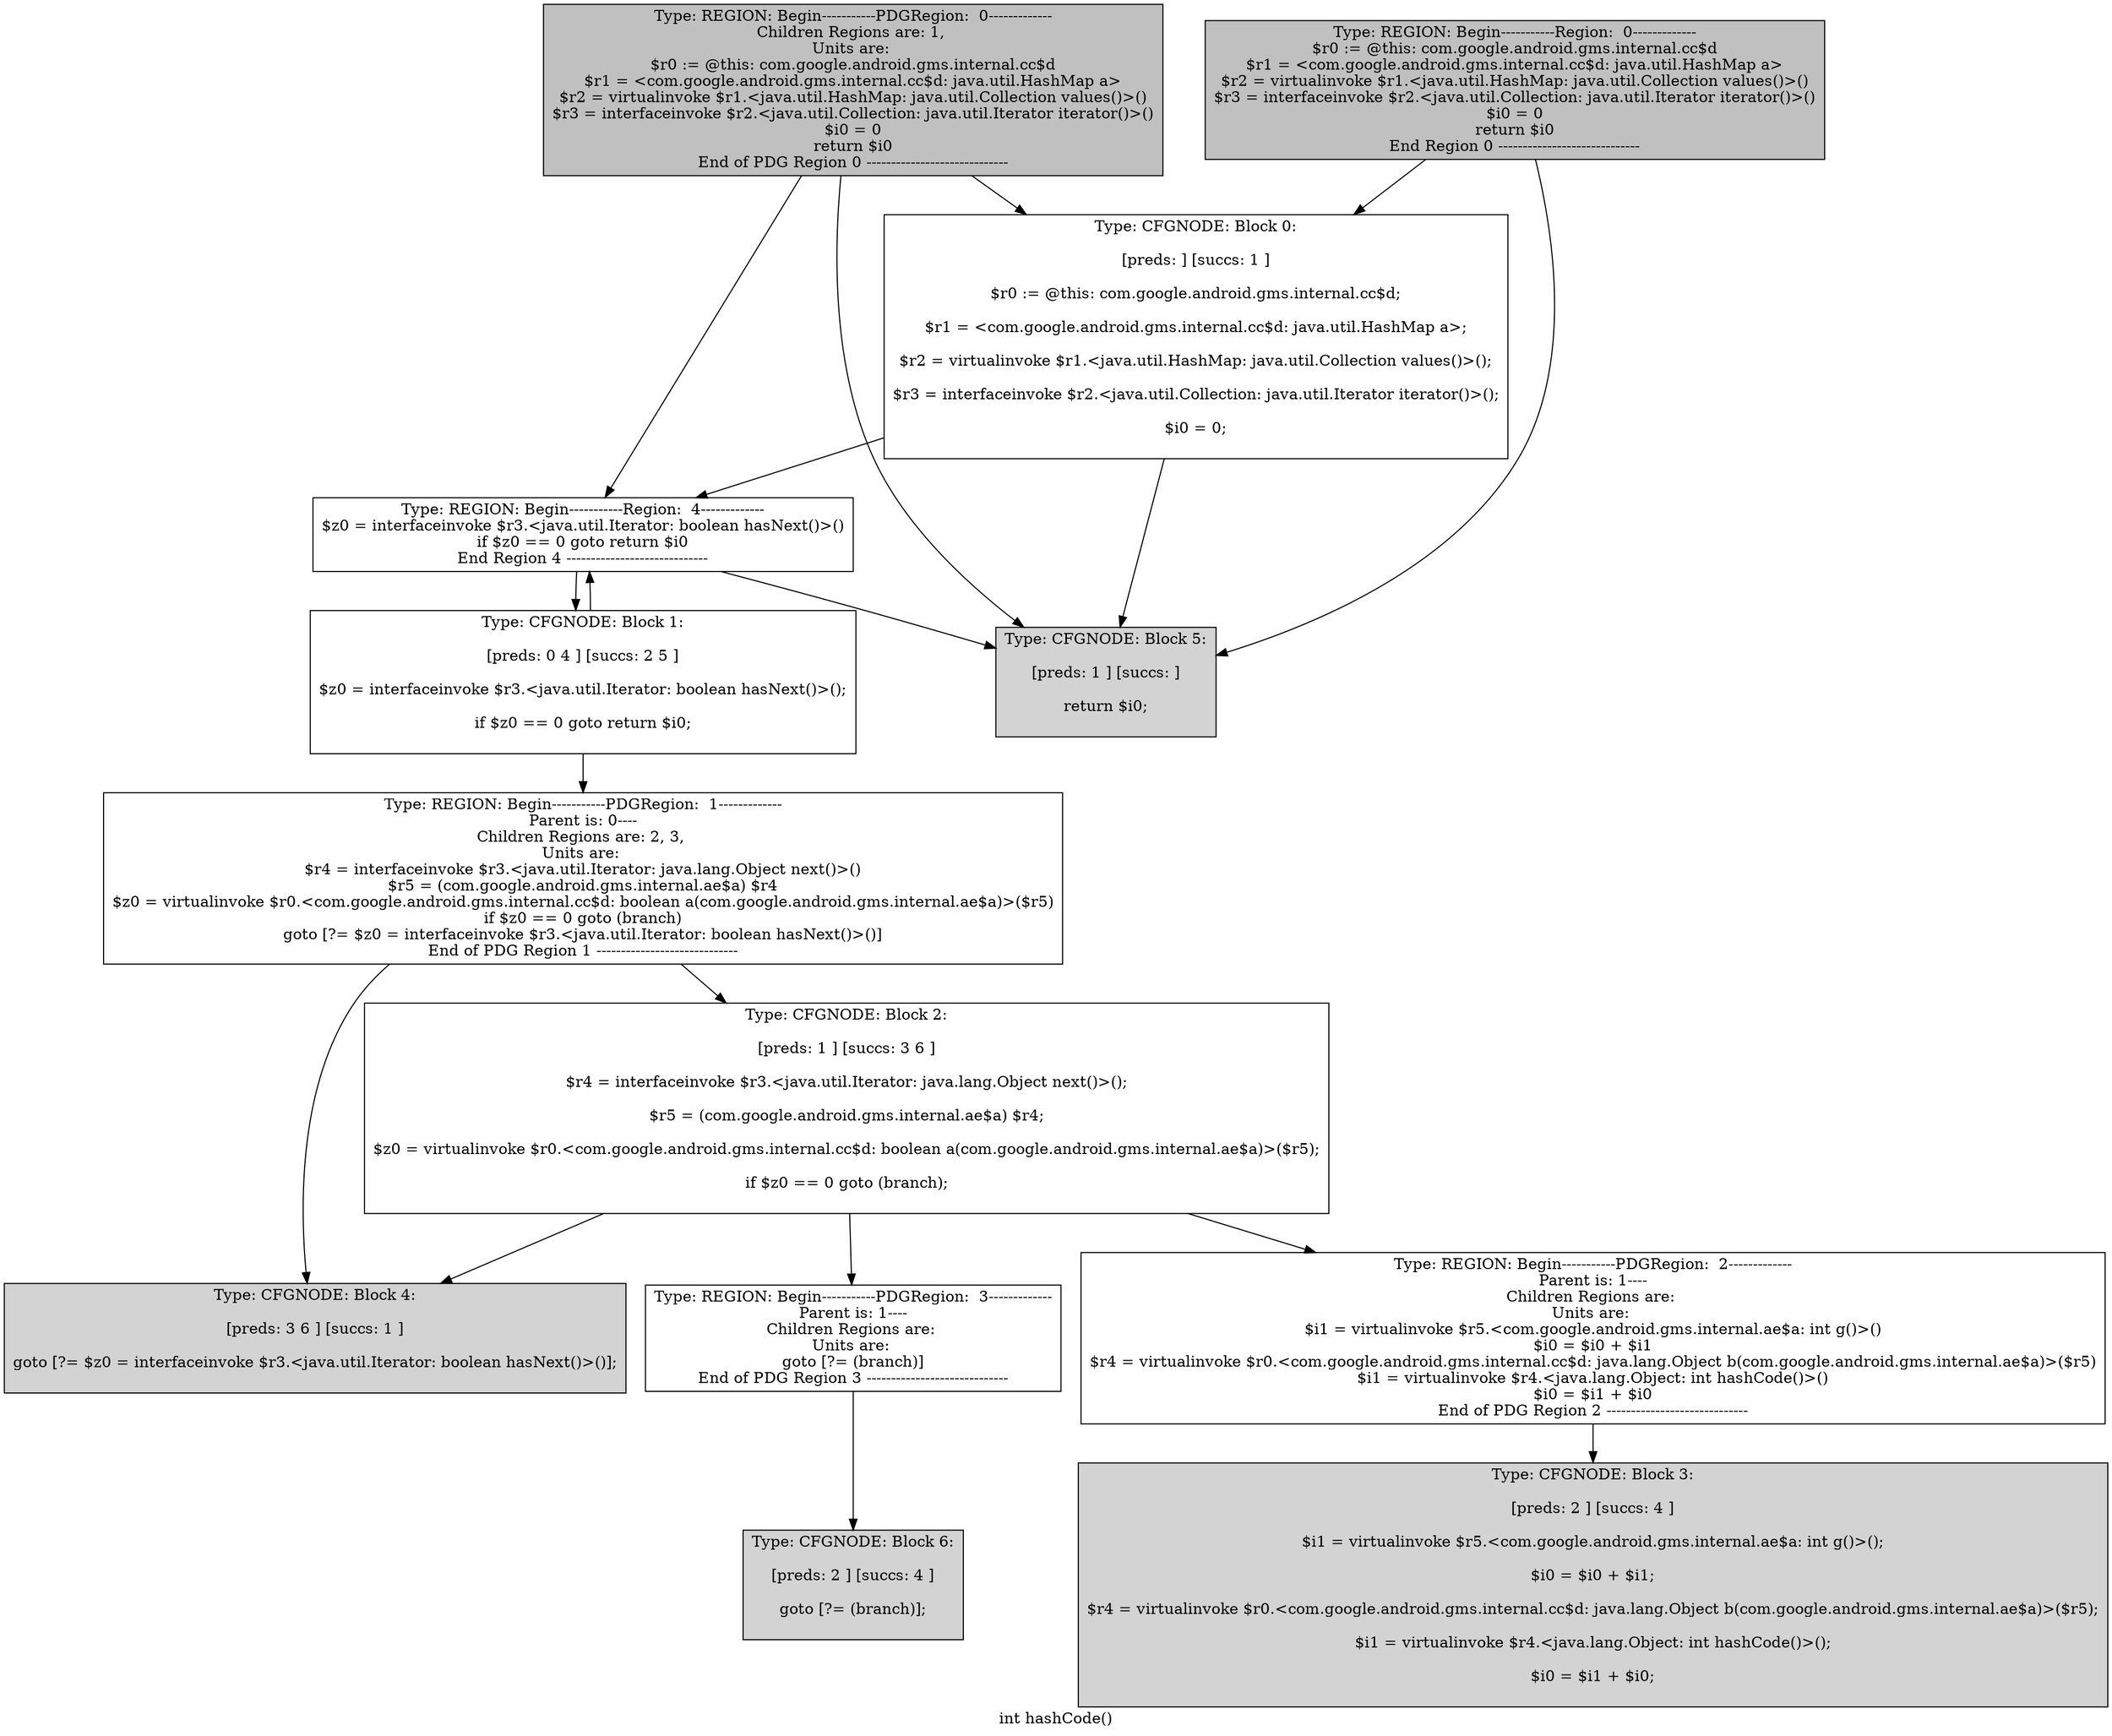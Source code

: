 digraph "int hashCode()" {
    label="int hashCode()";
    node [shape=box];
    "0" [style=filled,fillcolor=lightgray,label="Type: CFGNODE: Block 5:\n[preds: 1 ] [succs: ]\nreturn $i0;\n",];
    "1" [style=filled,fillcolor=lightgray,label="Type: CFGNODE: Block 3:\n[preds: 2 ] [succs: 4 ]\n$i1 = virtualinvoke $r5.<com.google.android.gms.internal.ae$a: int g()>();\n$i0 = $i0 + $i1;\n$r4 = virtualinvoke $r0.<com.google.android.gms.internal.cc$d: java.lang.Object b(com.google.android.gms.internal.ae$a)>($r5);\n$i1 = virtualinvoke $r4.<java.lang.Object: int hashCode()>();\n$i0 = $i1 + $i0;\n",];
    "2" [label="Type: REGION: Begin-----------PDGRegion:  2-------------\nParent is: 1----\nChildren Regions are: \nUnits are: \n$i1 = virtualinvoke $r5.<com.google.android.gms.internal.ae$a: int g()>()\n$i0 = $i0 + $i1\n$r4 = virtualinvoke $r0.<com.google.android.gms.internal.cc$d: java.lang.Object b(com.google.android.gms.internal.ae$a)>($r5)\n$i1 = virtualinvoke $r4.<java.lang.Object: int hashCode()>()\n$i0 = $i1 + $i0\nEnd of PDG Region 2 -----------------------------\n",];
    "2"->"1";
    "3" [label="Type: CFGNODE: Block 1:\n[preds: 0 4 ] [succs: 2 5 ]\n$z0 = interfaceinvoke $r3.<java.util.Iterator: boolean hasNext()>();\nif $z0 == 0 goto return $i0;\n",];
    "8" [label="Type: REGION: Begin-----------PDGRegion:  1-------------\nParent is: 0----\nChildren Regions are: 2, 3, \nUnits are: \n$r4 = interfaceinvoke $r3.<java.util.Iterator: java.lang.Object next()>()\n$r5 = (com.google.android.gms.internal.ae$a) $r4\n$z0 = virtualinvoke $r0.<com.google.android.gms.internal.cc$d: boolean a(com.google.android.gms.internal.ae$a)>($r5)\nif $z0 == 0 goto (branch)\ngoto [?= $z0 = interfaceinvoke $r3.<java.util.Iterator: boolean hasNext()>()]\nEnd of PDG Region 1 -----------------------------\n",];
    "3"->"8";
    "10" [label="Type: REGION: Begin-----------Region:  4-------------\n$z0 = interfaceinvoke $r3.<java.util.Iterator: boolean hasNext()>()\nif $z0 == 0 goto return $i0\nEnd Region 4 -----------------------------\n",];
    "3"->"10";
    "4" [label="Type: CFGNODE: Block 0:\n[preds: ] [succs: 1 ]\n$r0 := @this: com.google.android.gms.internal.cc$d;\n$r1 = <com.google.android.gms.internal.cc$d: java.util.HashMap a>;\n$r2 = virtualinvoke $r1.<java.util.HashMap: java.util.Collection values()>();\n$r3 = interfaceinvoke $r2.<java.util.Collection: java.util.Iterator iterator()>();\n$i0 = 0;\n",];
    "4"->"0";
    "4"->"10";
    "5" [style=filled,fillcolor=gray,label="Type: REGION: Begin-----------PDGRegion:  0-------------\nChildren Regions are: 1, \nUnits are: \n$r0 := @this: com.google.android.gms.internal.cc$d\n$r1 = <com.google.android.gms.internal.cc$d: java.util.HashMap a>\n$r2 = virtualinvoke $r1.<java.util.HashMap: java.util.Collection values()>()\n$r3 = interfaceinvoke $r2.<java.util.Collection: java.util.Iterator iterator()>()\n$i0 = 0\nreturn $i0\nEnd of PDG Region 0 -----------------------------\n",];
    "5"->"0";
    "5"->"4";
    "5"->"10";
    "6" [style=filled,fillcolor=gray,label="Type: REGION: Begin-----------Region:  0-------------\n$r0 := @this: com.google.android.gms.internal.cc$d\n$r1 = <com.google.android.gms.internal.cc$d: java.util.HashMap a>\n$r2 = virtualinvoke $r1.<java.util.HashMap: java.util.Collection values()>()\n$r3 = interfaceinvoke $r2.<java.util.Collection: java.util.Iterator iterator()>()\n$i0 = 0\nreturn $i0\nEnd Region 0 -----------------------------\n",];
    "6"->"0";
    "6"->"4";
    "7" [label="Type: REGION: Begin-----------PDGRegion:  3-------------\nParent is: 1----\nChildren Regions are: \nUnits are: \ngoto [?= (branch)]\nEnd of PDG Region 3 -----------------------------\n",];
    "9" [style=filled,fillcolor=lightgray,label="Type: CFGNODE: Block 6:\n[preds: 2 ] [succs: 4 ]\ngoto [?= (branch)];\n",];
    "7"->"9";
    "11" [style=filled,fillcolor=lightgray,label="Type: CFGNODE: Block 4:\n[preds: 3 6 ] [succs: 1 ]\ngoto [?= $z0 = interfaceinvoke $r3.<java.util.Iterator: boolean hasNext()>()];\n",];
    "8"->"11";
    "12" [label="Type: CFGNODE: Block 2:\n[preds: 1 ] [succs: 3 6 ]\n$r4 = interfaceinvoke $r3.<java.util.Iterator: java.lang.Object next()>();\n$r5 = (com.google.android.gms.internal.ae$a) $r4;\n$z0 = virtualinvoke $r0.<com.google.android.gms.internal.cc$d: boolean a(com.google.android.gms.internal.ae$a)>($r5);\nif $z0 == 0 goto (branch);\n",];
    "8"->"12";
    "10"->"0";
    "10"->"3";
    "12"->"2";
    "12"->"7";
    "12"->"11";
}
